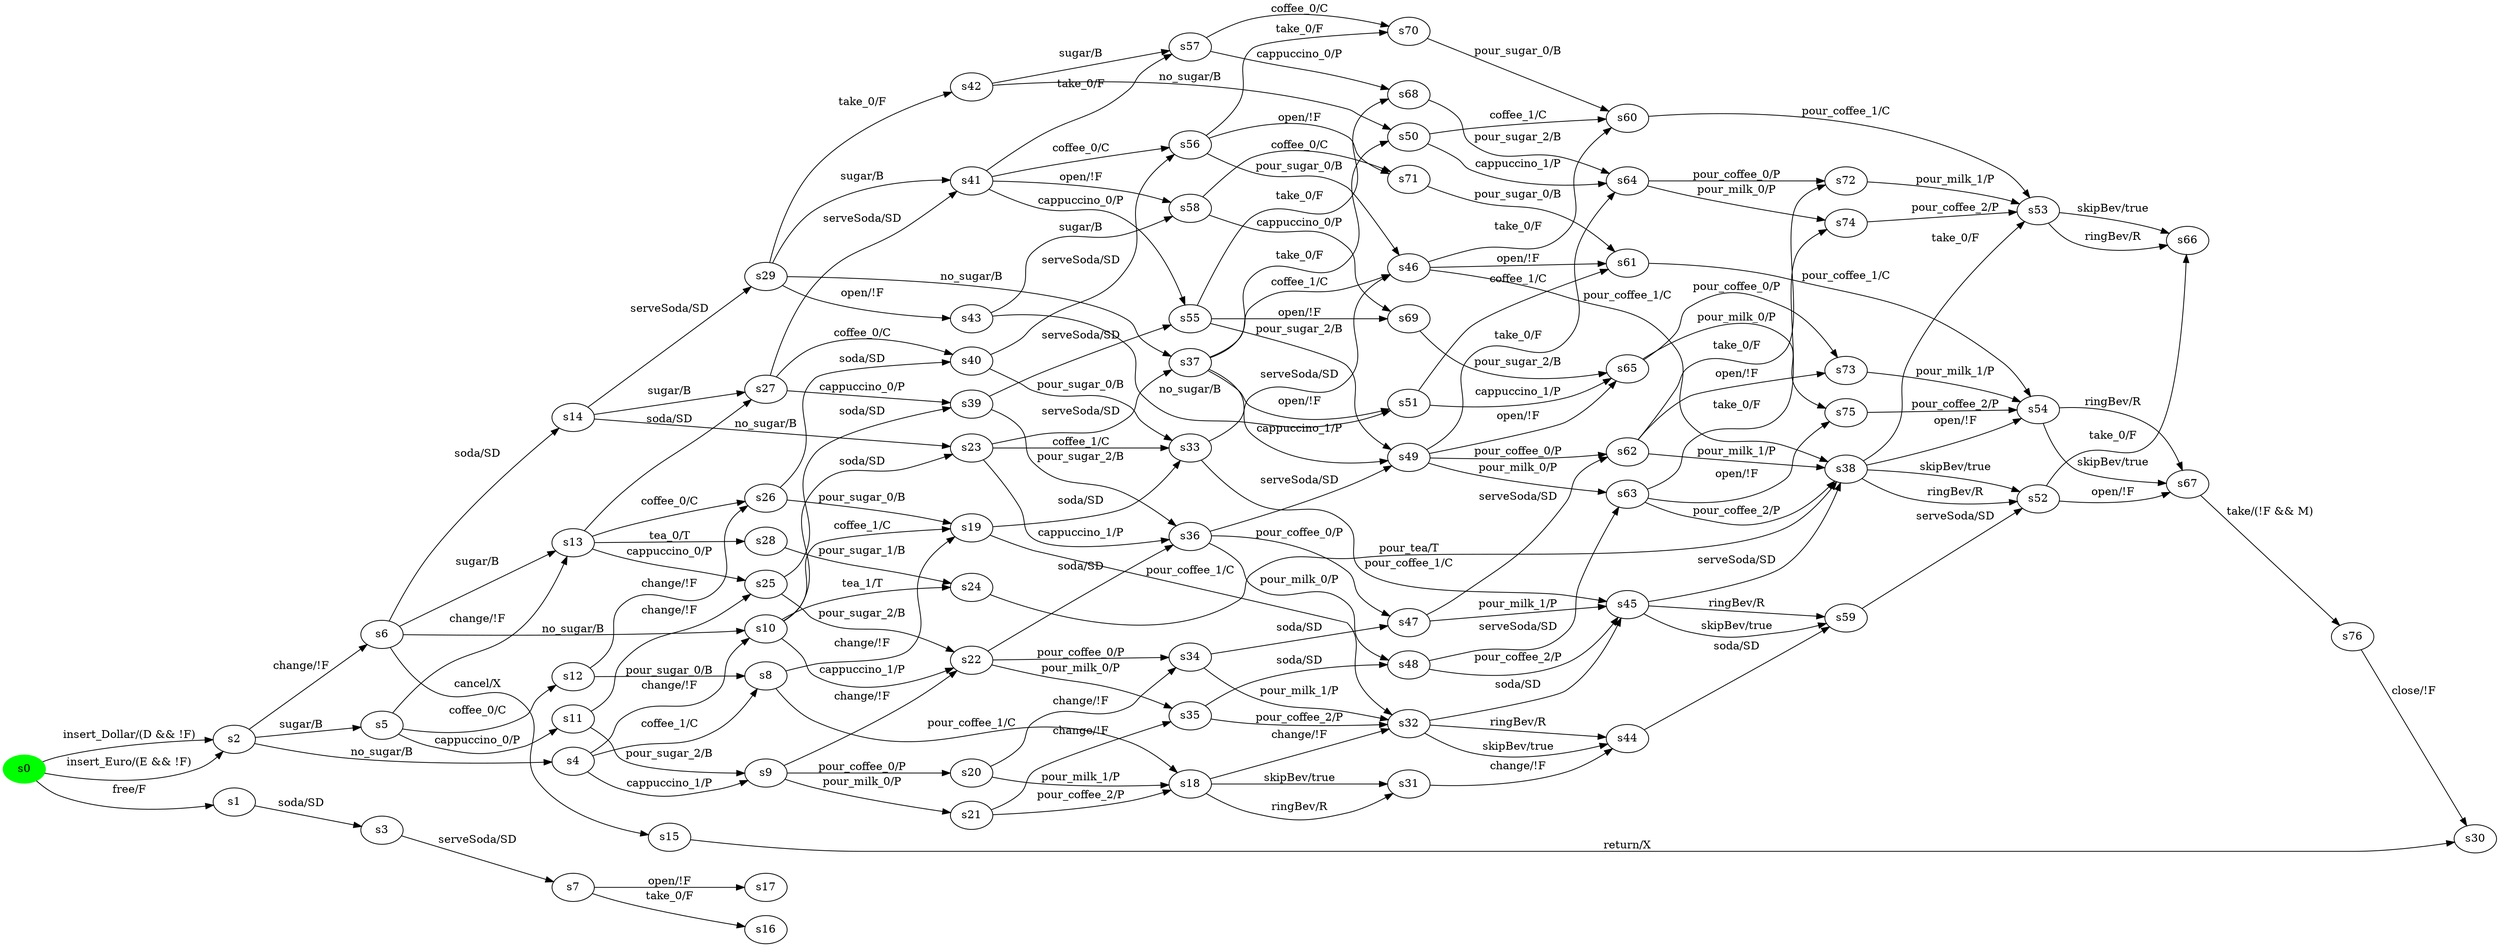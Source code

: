 digraph G {
rankdir=LR;
state0[ label = "s0", style=filled, color=green ];
state1 [ label = "s71" ];
state1 -> state2 [ label=" pour_sugar_0/B " ];
state3 [ label = "s70" ];
state3 -> state4 [ label=" pour_sugar_0/B " ];
state5 [ label = "s73" ];
state5 -> state6 [ label=" pour_milk_1/P " ];
state7 [ label = "s72" ];
state7 -> state8 [ label=" pour_milk_1/P " ];
state9 [ label = "s75" ];
state9 -> state6 [ label=" pour_coffee_2/P " ];
state10 [ label = "s31" ];
state10 -> state11 [ label=" change/!F " ];
state12 [ label = "s74" ];
state12 -> state8 [ label=" pour_coffee_2/P " ];
state13 [ label = "s30" ];
state14 [ label = "s33" ];
state14 -> state15 [ label=" serveSoda/SD " ];
state14 -> state16 [ label=" pour_coffee_1/C " ];
state17 [ label = "s76" ];
state17 -> state13 [ label=" close/!F " ];
state18 [ label = "s32" ];
state18 -> state11 [ label=" skipBev/true " ];
state18 -> state11 [ label=" ringBev/R " ];
state18 -> state16 [ label=" soda/SD " ];
state19 [ label = "s35" ];
state19 -> state18 [ label=" pour_coffee_2/P " ];
state19 -> state20 [ label=" soda/SD " ];
state21 [ label = "s34" ];
state21 -> state22 [ label=" soda/SD " ];
state21 -> state18 [ label=" pour_milk_1/P " ];
state23 [ label = "s37" ];
state23 -> state24 [ label=" open/!F " ];
state23 -> state25 [ label=" cappuccino_1/P " ];
state23 -> state26 [ label=" take_0/F " ];
state23 -> state15 [ label=" coffee_1/C " ];
state27 [ label = "s36" ];
state27 -> state20 [ label=" pour_milk_0/P " ];
state27 -> state25 [ label=" serveSoda/SD " ];
state27 -> state22 [ label=" pour_coffee_0/P " ];
state28 [ label = "s39" ];
state28 -> state29 [ label=" serveSoda/SD " ];
state28 -> state27 [ label=" pour_sugar_2/B " ];
state30 [ label = "s38" ];
state30 -> state8 [ label=" take_0/F " ];
state30 -> state6 [ label=" open/!F " ];
state30 -> state31 [ label=" ringBev/R " ];
state30 -> state31 [ label=" skipBev/true " ];
state0 -> state32 [ label=" insert_Euro/(E && !F) " ];
state0 -> state32 [ label=" insert_Dollar/(D && !F) " ];
state0 -> state33 [ label=" free/F " ];
state33 [ label = "s1" ];
state33 -> state34 [ label=" soda/SD " ];
state32 [ label = "s2" ];
state32 -> state35 [ label=" sugar/B " ];
state32 -> state36 [ label=" no_sugar/B " ];
state32 -> state37 [ label=" change/!F " ];
state34 [ label = "s3" ];
state34 -> state38 [ label=" serveSoda/SD " ];
state36 [ label = "s4" ];
state36 -> state39 [ label=" coffee_1/C " ];
state36 -> state40 [ label=" change/!F " ];
state36 -> state41 [ label=" cappuccino_1/P " ];
state35 [ label = "s5" ];
state35 -> state42 [ label=" cappuccino_0/P " ];
state35 -> state43 [ label=" coffee_0/C " ];
state35 -> state44 [ label=" change/!F " ];
state37 [ label = "s6" ];
state37 -> state44 [ label=" sugar/B " ];
state37 -> state45 [ label=" soda/SD " ];
state37 -> state40 [ label=" no_sugar/B " ];
state37 -> state46 [ label=" cancel/X " ];
state38 [ label = "s7" ];
state38 -> state47 [ label=" open/!F " ];
state38 -> state48 [ label=" take_0/F " ];
state39 [ label = "s8" ];
state39 -> state49 [ label=" change/!F " ];
state39 -> state50 [ label=" pour_coffee_1/C " ];
state41 [ label = "s9" ];
state41 -> state51 [ label=" change/!F " ];
state41 -> state52 [ label=" pour_coffee_0/P " ];
state41 -> state53 [ label=" pour_milk_0/P " ];
state54 [ label = "s40" ];
state54 -> state55 [ label=" serveSoda/SD " ];
state54 -> state14 [ label=" pour_sugar_0/B " ];
state56 [ label = "s42" ];
state56 -> state57 [ label=" sugar/B " ];
state56 -> state26 [ label=" no_sugar/B " ];
state58 [ label = "s41" ];
state58 -> state29 [ label=" cappuccino_0/P " ];
state58 -> state59 [ label=" open/!F " ];
state58 -> state55 [ label=" coffee_0/C " ];
state58 -> state57 [ label=" take_0/F " ];
state11 [ label = "s44" ];
state11 -> state60 [ label=" soda/SD " ];
state61 [ label = "s43" ];
state61 -> state59 [ label=" sugar/B " ];
state61 -> state24 [ label=" no_sugar/B " ];
state15 [ label = "s46" ];
state15 -> state4 [ label=" take_0/F " ];
state15 -> state2 [ label=" open/!F " ];
state15 -> state30 [ label=" pour_coffee_1/C " ];
state16 [ label = "s45" ];
state16 -> state30 [ label=" serveSoda/SD " ];
state16 -> state60 [ label=" skipBev/true " ];
state16 -> state60 [ label=" ringBev/R " ];
state20 [ label = "s48" ];
state20 -> state16 [ label=" pour_coffee_2/P " ];
state20 -> state62 [ label=" serveSoda/SD " ];
state22 [ label = "s47" ];
state22 -> state16 [ label=" pour_milk_1/P " ];
state22 -> state63 [ label=" serveSoda/SD " ];
state25 [ label = "s49" ];
state25 -> state64 [ label=" take_0/F " ];
state25 -> state65 [ label=" open/!F " ];
state25 -> state62 [ label=" pour_milk_0/P " ];
state25 -> state63 [ label=" pour_coffee_0/P " ];
state24 [ label = "s51" ];
state24 -> state65 [ label=" cappuccino_1/P " ];
state24 -> state2 [ label=" coffee_1/C " ];
state26 [ label = "s50" ];
state26 -> state64 [ label=" cappuccino_1/P " ];
state26 -> state4 [ label=" coffee_1/C " ];
state8 [ label = "s53" ];
state8 -> state66 [ label=" skipBev/true " ];
state8 -> state66 [ label=" ringBev/R " ];
state31 [ label = "s52" ];
state31 -> state67 [ label=" open/!F " ];
state31 -> state66 [ label=" take_0/F " ];
state42 [ label = "s11" ];
state42 -> state41 [ label=" pour_sugar_2/B " ];
state42 -> state68 [ label=" change/!F " ];
state29 [ label = "s55" ];
state29 -> state69 [ label=" take_0/F " ];
state29 -> state70 [ label=" open/!F " ];
state29 -> state25 [ label=" pour_sugar_2/B " ];
state6 [ label = "s54" ];
state6 -> state67 [ label=" skipBev/true " ];
state6 -> state67 [ label=" ringBev/R " ];
state40 [ label = "s10" ];
state40 -> state71 [ label=" soda/SD " ];
state40 -> state51 [ label=" cappuccino_1/P " ];
state40 -> state72 [ label=" tea_1/T " ];
state40 -> state49 [ label=" coffee_1/C " ];
state44 [ label = "s13" ];
state44 -> state73 [ label=" soda/SD " ];
state44 -> state74 [ label=" coffee_0/C " ];
state44 -> state68 [ label=" cappuccino_0/P " ];
state44 -> state75 [ label=" tea_0/T " ];
state57 [ label = "s57" ];
state57 -> state3 [ label=" coffee_0/C " ];
state57 -> state69 [ label=" cappuccino_0/P " ];
state55 [ label = "s56" ];
state55 -> state3 [ label=" take_0/F " ];
state55 -> state1 [ label=" open/!F " ];
state55 -> state15 [ label=" pour_sugar_0/B " ];
state43 [ label = "s12" ];
state43 -> state74 [ label=" change/!F " ];
state43 -> state39 [ label=" pour_sugar_0/B " ];
state46 [ label = "s15" ];
state46 -> state13 [ label=" return/X " ];
state60 [ label = "s59" ];
state60 -> state31 [ label=" serveSoda/SD " ];
state59 [ label = "s58" ];
state59 -> state1 [ label=" coffee_0/C " ];
state59 -> state70 [ label=" cappuccino_0/P " ];
state45 [ label = "s14" ];
state45 -> state76 [ label=" serveSoda/SD " ];
state45 -> state71 [ label=" no_sugar/B " ];
state45 -> state73 [ label=" sugar/B " ];
state47 [ label = "s17" ];
state48 [ label = "s16" ];
state49 [ label = "s19" ];
state49 -> state18 [ label=" pour_coffee_1/C " ];
state49 -> state14 [ label=" soda/SD " ];
state50 [ label = "s18" ];
state50 -> state10 [ label=" ringBev/R " ];
state50 -> state10 [ label=" skipBev/true " ];
state50 -> state18 [ label=" change/!F " ];
state4 [ label = "s60" ];
state4 -> state8 [ label=" pour_coffee_1/C " ];
state63 [ label = "s62" ];
state63 -> state7 [ label=" take_0/F " ];
state63 -> state5 [ label=" open/!F " ];
state63 -> state30 [ label=" pour_milk_1/P " ];
state2 [ label = "s61" ];
state2 -> state6 [ label=" pour_coffee_1/C " ];
state52 [ label = "s20" ];
state52 -> state50 [ label=" pour_milk_1/P " ];
state52 -> state21 [ label=" change/!F " ];
state64 [ label = "s64" ];
state64 -> state7 [ label=" pour_coffee_0/P " ];
state64 -> state12 [ label=" pour_milk_0/P " ];
state62 [ label = "s63" ];
state62 -> state12 [ label=" take_0/F " ];
state62 -> state30 [ label=" pour_coffee_2/P " ];
state62 -> state9 [ label=" open/!F " ];
state51 [ label = "s22" ];
state51 -> state19 [ label=" pour_milk_0/P " ];
state51 -> state21 [ label=" pour_coffee_0/P " ];
state51 -> state27 [ label=" soda/SD " ];
state66 [ label = "s66" ];
state53 [ label = "s21" ];
state53 -> state50 [ label=" pour_coffee_2/P " ];
state53 -> state19 [ label=" change/!F " ];
state65 [ label = "s65" ];
state65 -> state5 [ label=" pour_coffee_0/P " ];
state65 -> state9 [ label=" pour_milk_0/P " ];
state69 [ label = "s68" ];
state69 -> state64 [ label=" pour_sugar_2/B " ];
state72 [ label = "s24" ];
state72 -> state30 [ label=" pour_tea/T " ];
state71 [ label = "s23" ];
state71 -> state27 [ label=" cappuccino_1/P " ];
state71 -> state14 [ label=" coffee_1/C " ];
state71 -> state23 [ label=" serveSoda/SD " ];
state67 [ label = "s67" ];
state67 -> state17 [ label=" take/(!F && M) " ];
state74 [ label = "s26" ];
state74 -> state49 [ label=" pour_sugar_0/B " ];
state74 -> state54 [ label=" soda/SD " ];
state70 [ label = "s69" ];
state70 -> state65 [ label=" pour_sugar_2/B " ];
state68 [ label = "s25" ];
state68 -> state51 [ label=" pour_sugar_2/B " ];
state68 -> state28 [ label=" soda/SD " ];
state75 [ label = "s28" ];
state75 -> state72 [ label=" pour_sugar_1/B " ];
state73 [ label = "s27" ];
state73 -> state58 [ label=" serveSoda/SD " ];
state73 -> state28 [ label=" cappuccino_0/P " ];
state73 -> state54 [ label=" coffee_0/C " ];
state76 [ label = "s29" ];
state76 -> state61 [ label=" open/!F " ];
state76 -> state58 [ label=" sugar/B " ];
state76 -> state23 [ label=" no_sugar/B " ];
state76 -> state56 [ label=" take_0/F " ];
}
